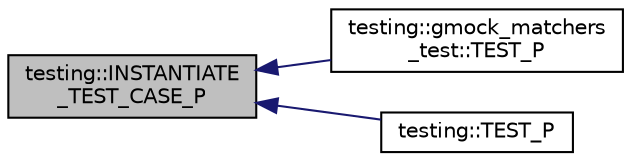 digraph "testing::INSTANTIATE_TEST_CASE_P"
{
  edge [fontname="Helvetica",fontsize="10",labelfontname="Helvetica",labelfontsize="10"];
  node [fontname="Helvetica",fontsize="10",shape=record];
  rankdir="LR";
  Node985 [label="testing::INSTANTIATE\l_TEST_CASE_P",height=0.2,width=0.4,color="black", fillcolor="grey75", style="filled", fontcolor="black"];
  Node985 -> Node986 [dir="back",color="midnightblue",fontsize="10",style="solid",fontname="Helvetica"];
  Node986 [label="testing::gmock_matchers\l_test::TEST_P",height=0.2,width=0.4,color="black", fillcolor="white", style="filled",URL="$d5/de1/namespacetesting_1_1gmock__matchers__test.html#a20589d957fcfe5399e249084dbc23e82"];
  Node985 -> Node987 [dir="back",color="midnightblue",fontsize="10",style="solid",fontname="Helvetica"];
  Node987 [label="testing::TEST_P",height=0.2,width=0.4,color="black", fillcolor="white", style="filled",URL="$d0/d75/namespacetesting.html#af05768b7e2f14652d2c4f274ba1a5544"];
}
